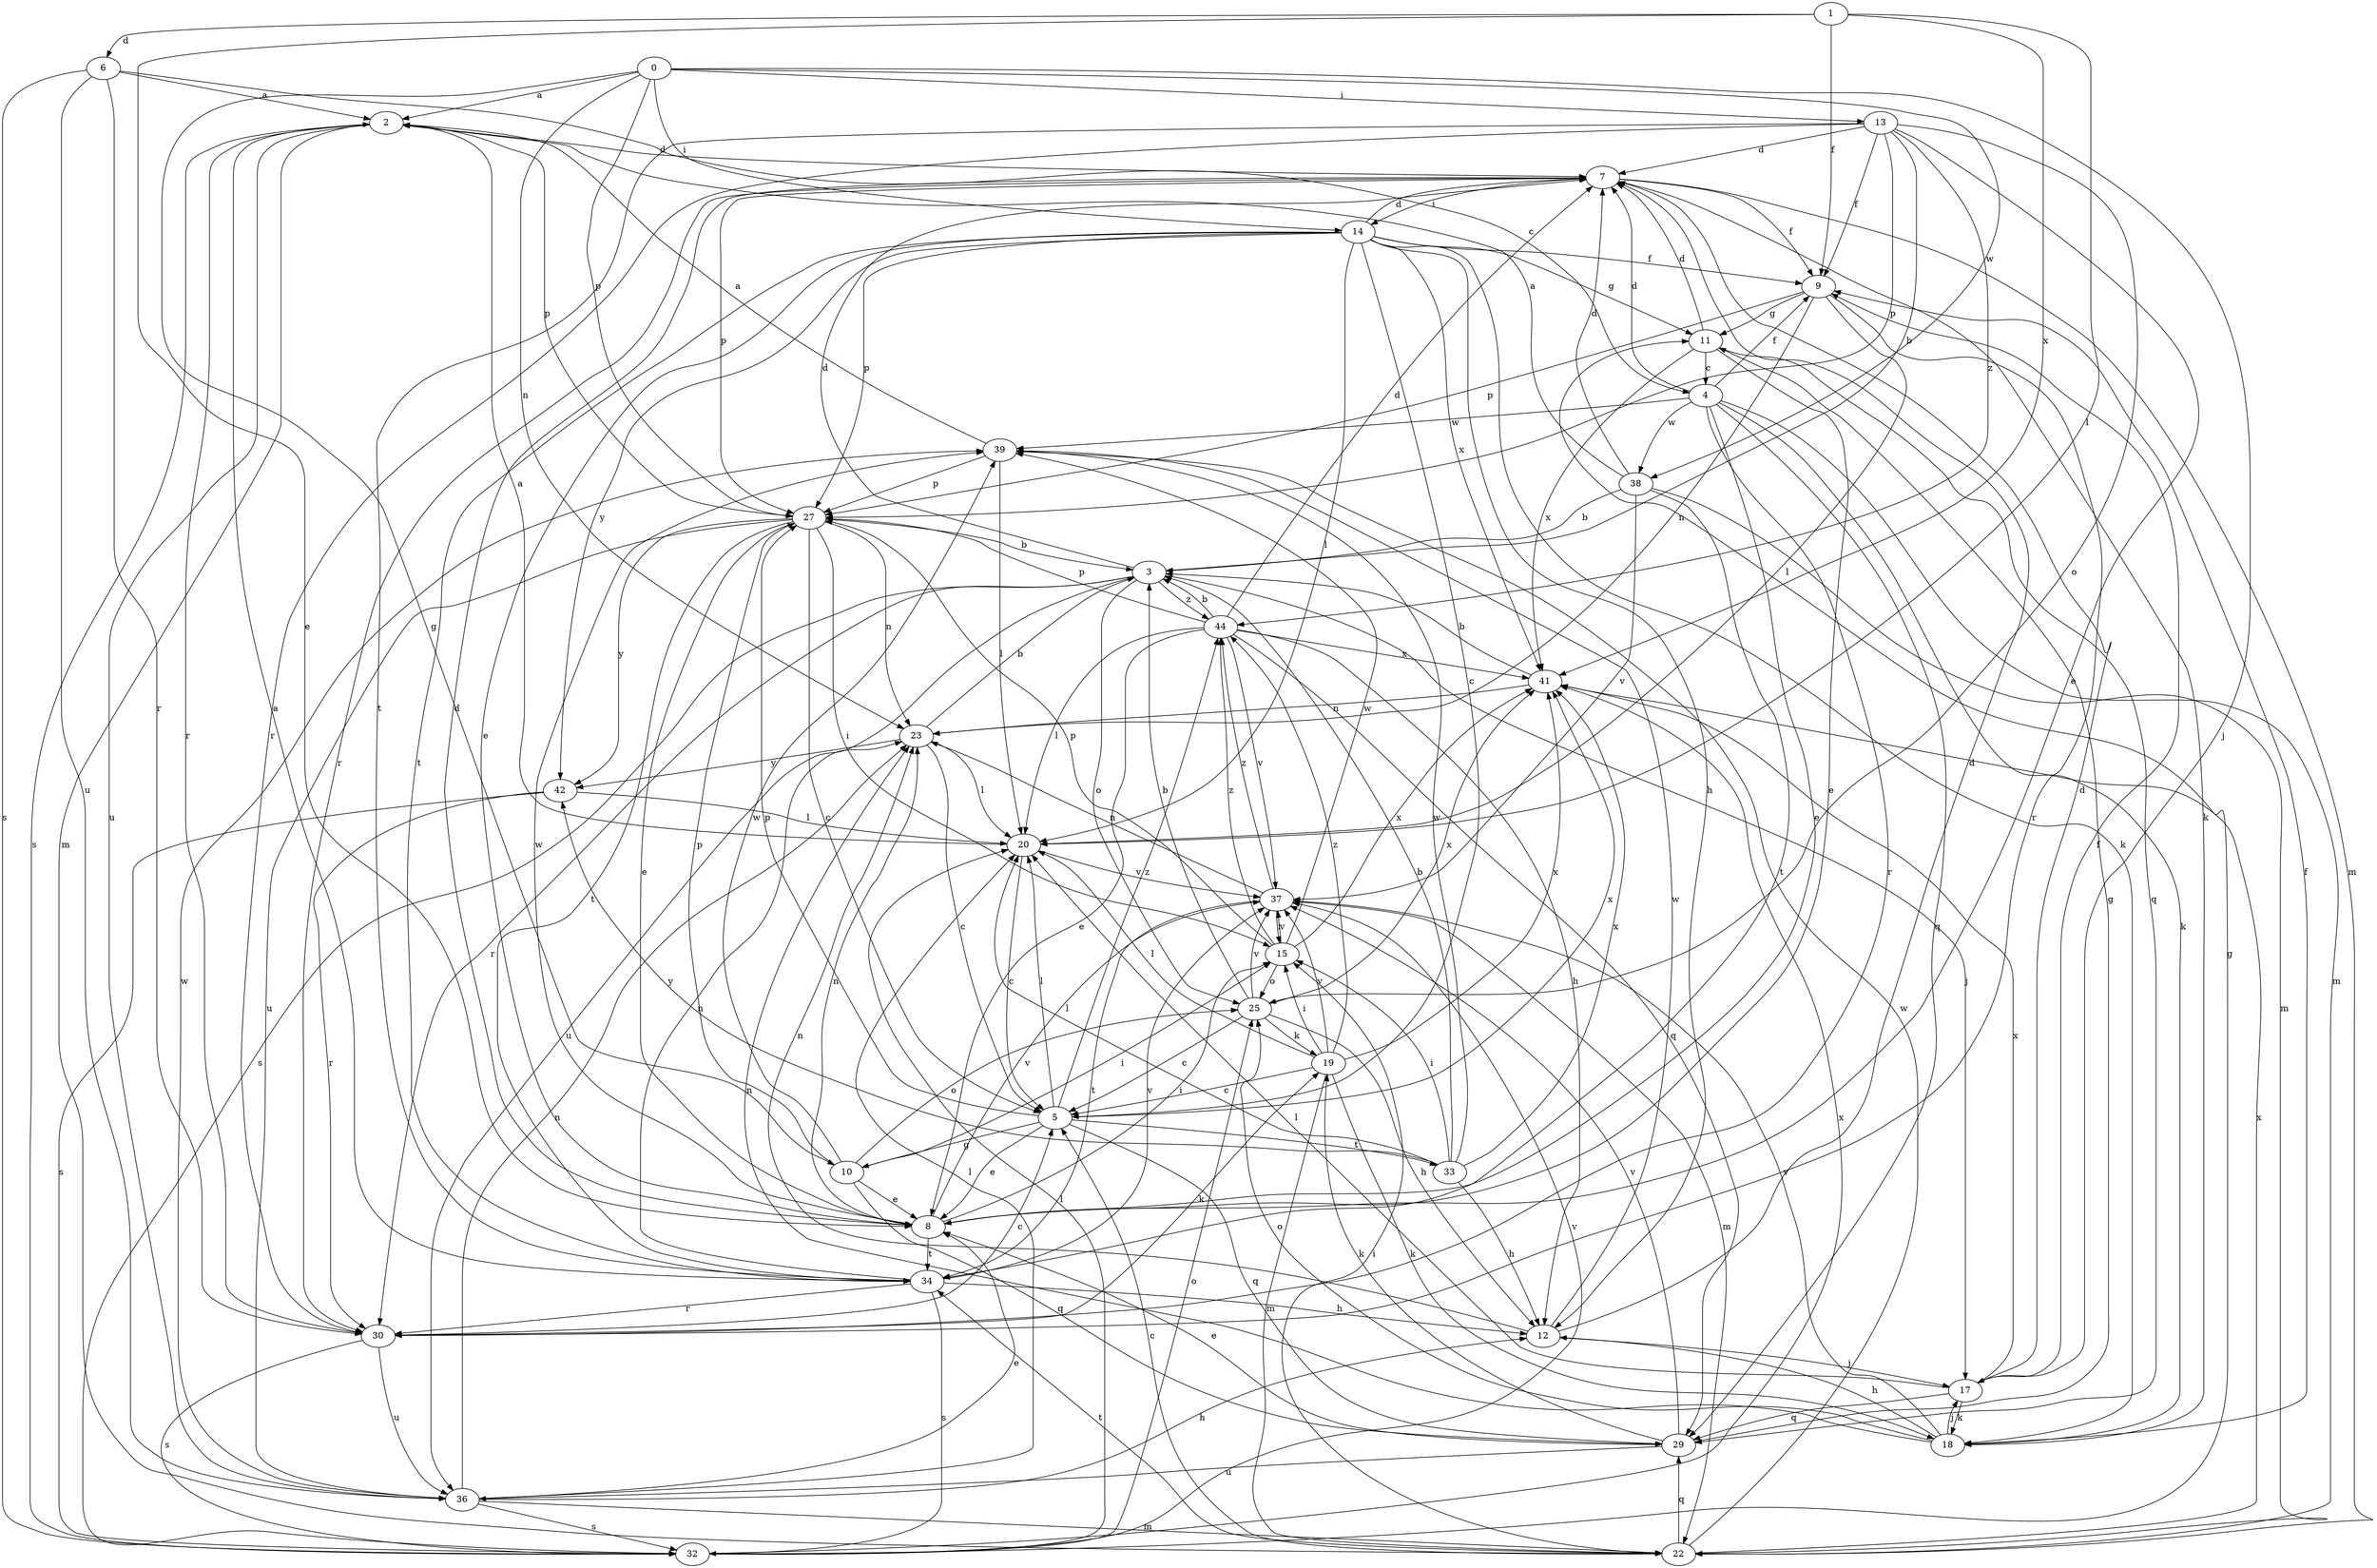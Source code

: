 strict digraph  {
0;
1;
2;
3;
4;
5;
6;
7;
8;
9;
10;
11;
12;
13;
14;
15;
17;
18;
19;
20;
22;
23;
25;
27;
29;
30;
32;
33;
34;
36;
37;
38;
39;
41;
42;
44;
0 -> 2  [label=a];
0 -> 10  [label=g];
0 -> 13  [label=i];
0 -> 14  [label=i];
0 -> 17  [label=j];
0 -> 23  [label=n];
0 -> 27  [label=p];
0 -> 38  [label=w];
1 -> 6  [label=d];
1 -> 8  [label=e];
1 -> 9  [label=f];
1 -> 20  [label=l];
1 -> 41  [label=x];
2 -> 7  [label=d];
2 -> 22  [label=m];
2 -> 27  [label=p];
2 -> 30  [label=r];
2 -> 32  [label=s];
2 -> 36  [label=u];
3 -> 7  [label=d];
3 -> 17  [label=j];
3 -> 25  [label=o];
3 -> 30  [label=r];
3 -> 32  [label=s];
3 -> 36  [label=u];
3 -> 44  [label=z];
4 -> 7  [label=d];
4 -> 8  [label=e];
4 -> 9  [label=f];
4 -> 18  [label=k];
4 -> 22  [label=m];
4 -> 29  [label=q];
4 -> 30  [label=r];
4 -> 38  [label=w];
4 -> 39  [label=w];
5 -> 8  [label=e];
5 -> 10  [label=g];
5 -> 20  [label=l];
5 -> 27  [label=p];
5 -> 29  [label=q];
5 -> 33  [label=t];
5 -> 41  [label=x];
5 -> 44  [label=z];
6 -> 2  [label=a];
6 -> 4  [label=c];
6 -> 30  [label=r];
6 -> 32  [label=s];
6 -> 36  [label=u];
7 -> 9  [label=f];
7 -> 14  [label=i];
7 -> 18  [label=k];
7 -> 22  [label=m];
7 -> 27  [label=p];
7 -> 30  [label=r];
8 -> 7  [label=d];
8 -> 15  [label=i];
8 -> 23  [label=n];
8 -> 34  [label=t];
8 -> 37  [label=v];
8 -> 39  [label=w];
9 -> 11  [label=g];
9 -> 20  [label=l];
9 -> 23  [label=n];
9 -> 27  [label=p];
9 -> 30  [label=r];
10 -> 8  [label=e];
10 -> 15  [label=i];
10 -> 25  [label=o];
10 -> 27  [label=p];
10 -> 29  [label=q];
10 -> 39  [label=w];
11 -> 4  [label=c];
11 -> 7  [label=d];
11 -> 8  [label=e];
11 -> 29  [label=q];
11 -> 41  [label=x];
12 -> 7  [label=d];
12 -> 17  [label=j];
12 -> 23  [label=n];
12 -> 39  [label=w];
13 -> 3  [label=b];
13 -> 7  [label=d];
13 -> 8  [label=e];
13 -> 9  [label=f];
13 -> 25  [label=o];
13 -> 27  [label=p];
13 -> 30  [label=r];
13 -> 34  [label=t];
13 -> 44  [label=z];
14 -> 5  [label=c];
14 -> 7  [label=d];
14 -> 8  [label=e];
14 -> 9  [label=f];
14 -> 11  [label=g];
14 -> 12  [label=h];
14 -> 18  [label=k];
14 -> 20  [label=l];
14 -> 27  [label=p];
14 -> 34  [label=t];
14 -> 41  [label=x];
14 -> 42  [label=y];
15 -> 25  [label=o];
15 -> 27  [label=p];
15 -> 37  [label=v];
15 -> 39  [label=w];
15 -> 41  [label=x];
15 -> 44  [label=z];
17 -> 7  [label=d];
17 -> 9  [label=f];
17 -> 18  [label=k];
17 -> 20  [label=l];
17 -> 29  [label=q];
17 -> 41  [label=x];
18 -> 9  [label=f];
18 -> 12  [label=h];
18 -> 17  [label=j];
18 -> 23  [label=n];
18 -> 25  [label=o];
18 -> 37  [label=v];
19 -> 5  [label=c];
19 -> 15  [label=i];
19 -> 18  [label=k];
19 -> 20  [label=l];
19 -> 22  [label=m];
19 -> 37  [label=v];
19 -> 41  [label=x];
19 -> 44  [label=z];
20 -> 2  [label=a];
20 -> 5  [label=c];
20 -> 37  [label=v];
22 -> 5  [label=c];
22 -> 15  [label=i];
22 -> 29  [label=q];
22 -> 34  [label=t];
22 -> 39  [label=w];
22 -> 41  [label=x];
23 -> 3  [label=b];
23 -> 5  [label=c];
23 -> 20  [label=l];
23 -> 42  [label=y];
25 -> 3  [label=b];
25 -> 5  [label=c];
25 -> 12  [label=h];
25 -> 19  [label=k];
25 -> 37  [label=v];
25 -> 41  [label=x];
27 -> 3  [label=b];
27 -> 5  [label=c];
27 -> 8  [label=e];
27 -> 15  [label=i];
27 -> 23  [label=n];
27 -> 34  [label=t];
27 -> 36  [label=u];
27 -> 42  [label=y];
29 -> 8  [label=e];
29 -> 11  [label=g];
29 -> 19  [label=k];
29 -> 36  [label=u];
29 -> 37  [label=v];
30 -> 5  [label=c];
30 -> 19  [label=k];
30 -> 32  [label=s];
30 -> 36  [label=u];
32 -> 11  [label=g];
32 -> 20  [label=l];
32 -> 25  [label=o];
32 -> 37  [label=v];
32 -> 41  [label=x];
33 -> 3  [label=b];
33 -> 12  [label=h];
33 -> 15  [label=i];
33 -> 20  [label=l];
33 -> 39  [label=w];
33 -> 41  [label=x];
33 -> 42  [label=y];
34 -> 2  [label=a];
34 -> 12  [label=h];
34 -> 23  [label=n];
34 -> 30  [label=r];
34 -> 32  [label=s];
34 -> 37  [label=v];
36 -> 8  [label=e];
36 -> 12  [label=h];
36 -> 20  [label=l];
36 -> 22  [label=m];
36 -> 23  [label=n];
36 -> 32  [label=s];
36 -> 39  [label=w];
37 -> 15  [label=i];
37 -> 22  [label=m];
37 -> 23  [label=n];
37 -> 34  [label=t];
37 -> 44  [label=z];
38 -> 2  [label=a];
38 -> 3  [label=b];
38 -> 7  [label=d];
38 -> 22  [label=m];
38 -> 34  [label=t];
38 -> 37  [label=v];
39 -> 2  [label=a];
39 -> 20  [label=l];
39 -> 27  [label=p];
41 -> 3  [label=b];
41 -> 23  [label=n];
42 -> 20  [label=l];
42 -> 30  [label=r];
42 -> 32  [label=s];
44 -> 3  [label=b];
44 -> 7  [label=d];
44 -> 8  [label=e];
44 -> 12  [label=h];
44 -> 20  [label=l];
44 -> 27  [label=p];
44 -> 29  [label=q];
44 -> 37  [label=v];
44 -> 41  [label=x];
}
